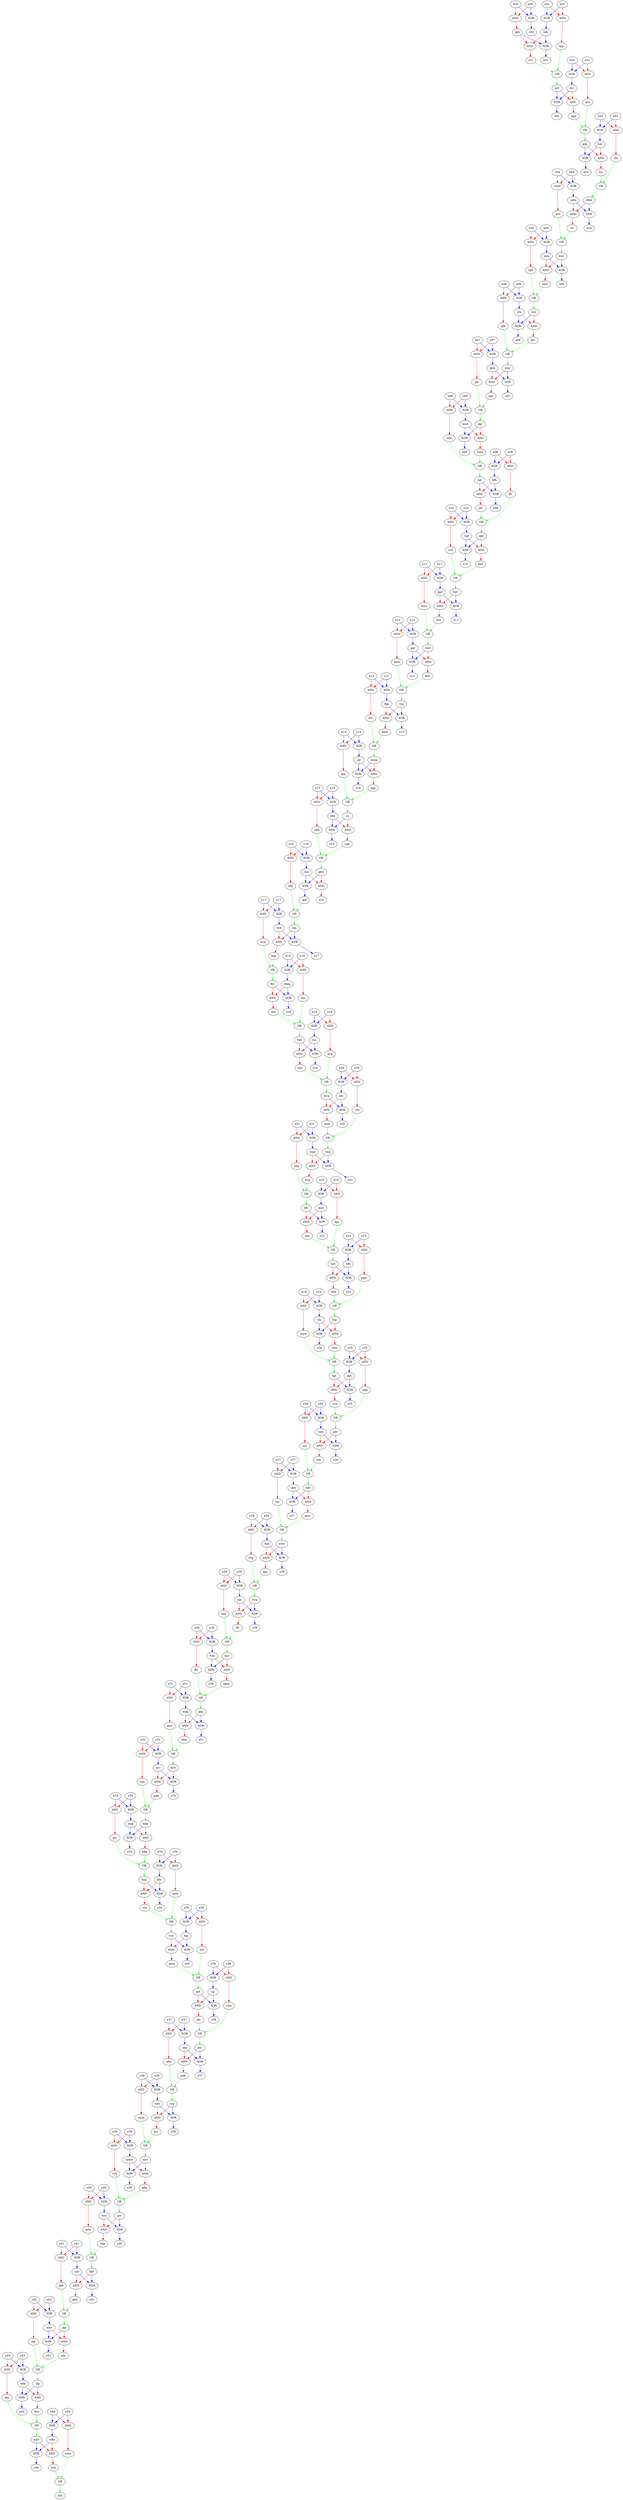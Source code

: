 digraph LogicGates {
"AND_krw" [label="AND"];
"ndk" -> "AND_krw" [color=red];
"jfg" -> "AND_krw" [color=red];
"AND_krw" -> "krw" [color=red];
"XOR_kfw" [label="XOR"];
"y15" -> "XOR_kfw" [color=blue];
"x15" -> "XOR_kfw" [color=blue];
"XOR_kfw" -> "kfw" [color=blue];
"OR_kht" [label="OR"];
"mtq" -> "OR_kht" [color=green];
"vkp" -> "OR_kht" [color=green];
"OR_kht" -> "kht" [color=green];
"XOR_z42" [label="XOR"];
"wmr" -> "XOR_z42" [color=blue];
"jkp" -> "XOR_z42" [color=blue];
"XOR_z42" -> "z42" [color=blue];
"XOR_jqt" [label="XOR"];
"x14" -> "XOR_jqt" [color=blue];
"y14" -> "XOR_jqt" [color=blue];
"XOR_jqt" -> "jqt" [color=blue];
"XOR_z12" [label="XOR"];
"ggr" -> "XOR_z12" [color=blue];
"hnd" -> "XOR_z12" [color=blue];
"XOR_z12" -> "z12" [color=blue];
"XOR_mrn" [label="XOR"];
"y05" -> "XOR_mrn" [color=blue];
"x05" -> "XOR_mrn" [color=blue];
"XOR_mrn" -> "mrn" [color=blue];
"XOR_fgp" [label="XOR"];
"x13" -> "XOR_fgp" [color=blue];
"y13" -> "XOR_fgp" [color=blue];
"XOR_fgp" -> "fgp" [color=blue];
"OR_bwt" [label="OR"];
"psd" -> "OR_bwt" [color=green];
"vcd" -> "OR_bwt" [color=green];
"OR_bwt" -> "bwt" [color=green];
"AND_jbr" [label="AND"];
"cqv" -> "AND_jbr" [color=red];
"bfb" -> "AND_jbr" [color=red];
"AND_jbr" -> "jbr" [color=red];
"XOR_hmd" [label="XOR"];
"x08" -> "XOR_hmd" [color=blue];
"y08" -> "XOR_hmd" [color=blue];
"XOR_hmd" -> "hmd" [color=blue];
"AND_bnk" [label="AND"];
"sps" -> "AND_bnk" [color=red];
"hfh" -> "AND_bnk" [color=red];
"AND_bnk" -> "bnk" [color=red];
"OR_rwq" [label="OR"];
"htg" -> "OR_rwq" [color=green];
"gjq" -> "OR_rwq" [color=green];
"OR_rwq" -> "rwq" [color=green];
"OR_wmg" [label="OR"];
"ktt" -> "OR_wmg" [color=green];
"kmd" -> "OR_wmg" [color=green];
"OR_wmg" -> "wmg" [color=green];
"OR_kgr" [label="OR"];
"jks" -> "OR_kgr" [color=green];
"spt" -> "OR_kgr" [color=green];
"OR_kgr" -> "kgr" [color=green];
"XOR_cbw" [label="XOR"];
"y27" -> "XOR_cbw" [color=blue];
"x27" -> "XOR_cbw" [color=blue];
"XOR_cbw" -> "cbw" [color=blue];
"OR_ptp" [label="OR"];
"npq" -> "OR_ptp" [color=green];
"qvc" -> "OR_ptp" [color=green];
"OR_ptp" -> "ptp" [color=green];
"XOR_pdw" [label="XOR"];
"y04" -> "XOR_pdw" [color=blue];
"x04" -> "XOR_pdw" [color=blue];
"XOR_pdw" -> "pdw" [color=blue];
"XOR_stj" [label="XOR"];
"x24" -> "XOR_stj" [color=blue];
"y24" -> "XOR_stj" [color=blue];
"XOR_stj" -> "stj" [color=blue];
"AND_gkt" [label="AND"];
"y41" -> "AND_gkt" [color=red];
"x41" -> "AND_gkt" [color=red];
"AND_gkt" -> "gkt" [color=red];
"OR_gkw" [label="OR"];
"cgn" -> "OR_gkw" [color=green];
"nkh" -> "OR_gkw" [color=green];
"OR_gkw" -> "gkw" [color=green];
"AND_nnv" [label="AND"];
"vkh" -> "AND_nnv" [color=red];
"csn" -> "AND_nnv" [color=red];
"AND_nnv" -> "nnv" [color=red];
"AND_spq" [label="AND"];
"y21" -> "AND_spq" [color=red];
"x21" -> "AND_spq" [color=red];
"AND_spq" -> "spq" [color=red];
"AND_svv" [label="AND"];
"gtb" -> "AND_svv" [color=red];
"tdh" -> "AND_svv" [color=red];
"AND_svv" -> "svv" [color=red];
"AND_tfv" [label="AND"];
"x09" -> "AND_tfv" [color=red];
"y09" -> "AND_tfv" [color=red];
"AND_tfv" -> "tfv" [color=red];
"OR_sps" [label="OR"];
"hjn" -> "OR_sps" [color=green];
"hps" -> "OR_sps" [color=green];
"OR_sps" -> "sps" [color=green];
"AND_hkg" [label="AND"];
"msg" -> "AND_hkg" [color=red];
"hdq" -> "AND_hkg" [color=red];
"AND_hkg" -> "hkg" [color=red];
"AND_vmq" [label="AND"];
"hmd" -> "AND_vmq" [color=red];
"kgr" -> "AND_vmq" [color=red];
"AND_vmq" -> "vmq" [color=red];
"XOR_z38" [label="XOR"];
"crg" -> "XOR_z38" [color=blue];
"tms" -> "XOR_z38" [color=blue];
"XOR_z38" -> "z38" [color=blue];
"AND_hfq" [label="AND"];
"x16" -> "AND_hfq" [color=red];
"y16" -> "AND_hfq" [color=red];
"AND_hfq" -> "hfq" [color=red];
"AND_mbt" [label="AND"];
"x08" -> "AND_mbt" [color=red];
"y08" -> "AND_mbt" [color=red];
"AND_mbt" -> "mbt" [color=red];
"XOR_z04" [label="XOR"];
"dbm" -> "XOR_z04" [color=blue];
"pdw" -> "XOR_z04" [color=blue];
"XOR_z04" -> "z04" [color=blue];
"XOR_z43" [label="XOR"];
"ndk" -> "XOR_z43" [color=blue];
"jfg" -> "XOR_z43" [color=blue];
"XOR_z43" -> "z43" [color=blue];
"XOR_z09" [label="XOR"];
"bfb" -> "XOR_z09" [color=blue];
"cqv" -> "XOR_z09" [color=blue];
"XOR_z09" -> "z09" [color=blue];
"XOR_z40" [label="XOR"];
"wss" -> "XOR_z40" [color=blue];
"qrr" -> "XOR_z40" [color=blue];
"XOR_z40" -> "z40" [color=blue];
"AND_pjp" [label="AND"];
"wmg" -> "AND_pjp" [color=red];
"jqt" -> "AND_pjp" [color=red];
"AND_pjp" -> "pjp" [color=red];
"OR_wvg" [label="OR"];
"nnv" -> "OR_wvg" [color=green];
"pvp" -> "OR_wvg" [color=green];
"OR_wvg" -> "wvg" [color=green];
"AND_gdq" [label="AND"];
"mmw" -> "AND_gdq" [color=red];
"knv" -> "AND_gdq" [color=red];
"AND_gdq" -> "gdq" [color=red];
"OR_gbv" [label="OR"];
"vcp" -> "OR_gbv" [color=green];
"pgp" -> "OR_gbv" [color=green];
"OR_gbv" -> "gbv" [color=green];
"AND_wjn" [label="AND"];
"x32" -> "AND_wjn" [color=red];
"y32" -> "AND_wjn" [color=red];
"AND_wjn" -> "wjn" [color=red];
"XOR_z05" [label="XOR"];
"mrn" -> "XOR_z05" [color=blue];
"hwr" -> "XOR_z05" [color=blue];
"XOR_z05" -> "z05" [color=blue];
"XOR_cdc" [label="XOR"];
"y20" -> "XOR_cdc" [color=blue];
"x20" -> "XOR_cdc" [color=blue];
"XOR_cdc" -> "cdc" [color=blue];
"AND_nmr" [label="AND"];
"y31" -> "AND_nmr" [color=red];
"x31" -> "AND_nmr" [color=red];
"AND_nmr" -> "nmr" [color=red];
"XOR_z13" [label="XOR"];
"fgp" -> "XOR_z13" [color=blue];
"vjq" -> "XOR_z13" [color=blue];
"XOR_z13" -> "z13" [color=blue];
"XOR_z26" [label="XOR"];
"gbv" -> "XOR_z26" [color=blue];
"vms" -> "XOR_z26" [color=blue];
"XOR_z26" -> "z26" [color=blue];
"AND_wbc" [label="AND"];
"y37" -> "AND_wbc" [color=red];
"x37" -> "AND_wbc" [color=red];
"AND_wbc" -> "wbc" [color=red];
"AND_cph" [label="AND"];
"x29" -> "AND_cph" [color=red];
"y29" -> "AND_cph" [color=red];
"AND_cph" -> "cph" [color=red];
"XOR_dsh" [label="XOR"];
"y28" -> "XOR_dsh" [color=blue];
"x28" -> "XOR_dsh" [color=blue];
"XOR_dsh" -> "dsh" [color=blue];
"OR_fbc" [label="OR"];
"wvp" -> "OR_fbc" [color=green];
"bqt" -> "OR_fbc" [color=green];
"OR_fbc" -> "fbc" [color=green];
"XOR_csn" [label="XOR"];
"x19" -> "XOR_csn" [color=blue];
"y19" -> "XOR_csn" [color=blue];
"XOR_csn" -> "csn" [color=blue];
"OR_tgr" [label="OR"];
"vhm" -> "OR_tgr" [color=green];
"wwd" -> "OR_tgr" [color=green];
"OR_tgr" -> "tgr" [color=green];
"AND_kmd" [label="AND"];
"fgp" -> "AND_kmd" [color=red];
"vjq" -> "AND_kmd" [color=red];
"AND_kmd" -> "kmd" [color=red];
"OR_hwr" [label="OR"];
"wtv" -> "OR_hwr" [color=green];
"rtt" -> "OR_hwr" [color=green];
"OR_hwr" -> "hwr" [color=green];
"AND_pqw" [label="AND"];
"x23" -> "AND_pqw" [color=red];
"y23" -> "AND_pqw" [color=red];
"AND_pqw" -> "pqw" [color=red];
"AND_psd" [label="AND"];
"vgf" -> "AND_psd" [color=red];
"qkt" -> "AND_psd" [color=red];
"AND_psd" -> "psd" [color=red];
"AND_vcd" [label="AND"];
"y10" -> "AND_vcd" [color=red];
"x10" -> "AND_vcd" [color=red];
"AND_vcd" -> "vcd" [color=red];
"AND_jdg" [label="AND"];
"jkp" -> "AND_jdg" [color=red];
"wmr" -> "AND_jdg" [color=red];
"AND_jdg" -> "jdg" [color=red];
"XOR_fvm" [label="XOR"];
"x30" -> "XOR_fvm" [color=blue];
"y30" -> "XOR_fvm" [color=blue];
"XOR_fvm" -> "fvm" [color=blue];
"AND_npq" [label="AND"];
"prf" -> "AND_npq" [color=red];
"dvr" -> "AND_npq" [color=red];
"AND_npq" -> "npq" [color=red];
"AND_jks" [label="AND"];
"x07" -> "AND_jks" [color=red];
"y07" -> "AND_jks" [color=red];
"AND_jks" -> "jks" [color=red];
"AND_wtv" [label="AND"];
"y04" -> "AND_wtv" [color=red];
"x04" -> "AND_wtv" [color=red];
"AND_wtv" -> "wtv" [color=red];
"AND_cks" [label="AND"];
"dmq" -> "AND_cks" [color=red];
"fbc" -> "AND_cks" [color=red];
"AND_cks" -> "cks" [color=red];
"XOR_jvh" [label="XOR"];
"x06" -> "XOR_jvh" [color=blue];
"y06" -> "XOR_jvh" [color=blue];
"XOR_jvh" -> "jvh" [color=blue];
"AND_hpm" [label="AND"];
"fvm" -> "AND_hpm" [color=red];
"psc" -> "AND_hpm" [color=red];
"AND_hpm" -> "hpm" [color=red];
"AND_cgn" [label="AND"];
"crj" -> "AND_cgn" [color=red];
"kfw" -> "AND_cgn" [color=red];
"AND_cgn" -> "cgn" [color=red];
"OR_prf" [label="OR"];
"svv" -> "OR_prf" [color=green];
"vpp" -> "OR_prf" [color=green];
"OR_prf" -> "prf" [color=green];
"XOR_z00" [label="XOR"];
"x00" -> "XOR_z00" [color=blue];
"y00" -> "XOR_z00" [color=blue];
"XOR_z00" -> "z00" [color=blue];
"OR_bdv" [label="OR"];
"nss" -> "OR_bdv" [color=green];
"hst" -> "OR_bdv" [color=green];
"OR_bdv" -> "bdv" [color=green];
"OR_mhr" [label="OR"];
"qts" -> "OR_mhr" [color=green];
"qfk" -> "OR_mhr" [color=green];
"OR_mhr" -> "mhr" [color=green];
"AND_bqt" [label="AND"];
"cqs" -> "AND_bqt" [color=red];
"twk" -> "AND_bqt" [color=red];
"AND_bqt" -> "bqt" [color=red];
"AND_wjj" [label="AND"];
"y42" -> "AND_wjj" [color=red];
"x42" -> "AND_wjj" [color=red];
"AND_wjj" -> "wjj" [color=red];
"XOR_mmw" [label="XOR"];
"x39" -> "XOR_mmw" [color=blue];
"y39" -> "XOR_mmw" [color=blue];
"XOR_mmw" -> "mmw" [color=blue];
"OR_bcd" [label="OR"];
"nmr" -> "OR_bcd" [color=green];
"sbm" -> "OR_bcd" [color=green];
"OR_bcd" -> "bcd" [color=green];
"AND_pvp" [label="AND"];
"x19" -> "AND_pvp" [color=red];
"y19" -> "AND_pvp" [color=red];
"AND_pvp" -> "pvp" [color=red];
"AND_nkh" [label="AND"];
"x15" -> "AND_nkh" [color=red];
"y15" -> "AND_nkh" [color=red];
"AND_nkh" -> "nkh" [color=red];
"XOR_z28" [label="XOR"];
"dsh" -> "XOR_z28" [color=blue];
"wws" -> "XOR_z28" [color=blue];
"XOR_z28" -> "z28" [color=blue];
"AND_fcs" [label="AND"];
"tcb" -> "AND_fcs" [color=red];
"ptp" -> "AND_fcs" [color=red];
"AND_fcs" -> "fcs" [color=red];
"AND_nss" [label="AND"];
"y26" -> "AND_nss" [color=red];
"x26" -> "AND_nss" [color=red];
"AND_nss" -> "nss" [color=red];
"AND_vmm" [label="AND"];
"y38" -> "AND_vmm" [color=red];
"x38" -> "AND_vmm" [color=red];
"AND_vmm" -> "vmm" [color=red];
"OR_dnp" [label="OR"];
"pjr" -> "OR_dnp" [color=green];
"hkg" -> "OR_dnp" [color=green];
"OR_dnp" -> "dnp" [color=green];
"OR_psc" [label="OR"];
"ffr" -> "OR_psc" [color=green];
"cph" -> "OR_psc" [color=green];
"OR_psc" -> "psc" [color=green];
"OR_cqs" [label="OR"];
"qkf" -> "OR_cqs" [color=green];
"hfq" -> "OR_cqs" [color=green];
"OR_cqs" -> "cqs" [color=green];
"XOR_khr" [label="XOR"];
"x34" -> "XOR_khr" [color=blue];
"y34" -> "XOR_khr" [color=blue];
"XOR_khr" -> "khr" [color=blue];
"XOR_z19" [label="XOR"];
"vkh" -> "XOR_z19" [color=blue];
"csn" -> "XOR_z19" [color=blue];
"XOR_z19" -> "z19" [color=blue];
"AND_gmn" [label="AND"];
"cvn" -> "AND_gmn" [color=red];
"hqj" -> "AND_gmn" [color=red];
"AND_gmn" -> "gmn" [color=red];
"XOR_twk" [label="XOR"];
"y17" -> "XOR_twk" [color=blue];
"x17" -> "XOR_twk" [color=blue];
"XOR_twk" -> "twk" [color=blue];
"OR_jkp" [label="OR"];
"gkt" -> "OR_jkp" [color=green];
"pbd" -> "OR_jkp" [color=green];
"OR_jkp" -> "jkp" [color=green];
"XOR_jqn" [label="XOR"];
"x29" -> "XOR_jqn" [color=blue];
"y29" -> "XOR_jqn" [color=blue];
"XOR_jqn" -> "jqn" [color=blue];
"XOR_z23" [label="XOR"];
"hfh" -> "XOR_z23" [color=blue];
"sps" -> "XOR_z23" [color=blue];
"XOR_z23" -> "z23" [color=blue];
"OR_gct" [label="OR"];
"jrh" -> "OR_gct" [color=green];
"gmn" -> "OR_gct" [color=green];
"OR_gct" -> "gct" [color=green];
"XOR_dmq" [label="XOR"];
"x18" -> "XOR_dmq" [color=blue];
"y18" -> "XOR_dmq" [color=blue];
"XOR_dmq" -> "dmq" [color=blue];
"XOR_tdh" [label="XOR"];
"y01" -> "XOR_tdh" [color=blue];
"x01" -> "XOR_tdh" [color=blue];
"XOR_tdh" -> "tdh" [color=blue];
"XOR_cmc" [label="XOR"];
"x16" -> "XOR_cmc" [color=blue];
"y16" -> "XOR_cmc" [color=blue];
"XOR_cmc" -> "cmc" [color=blue];
"OR_bss" [label="OR"];
"vpb" -> "OR_bss" [color=green];
"nnd" -> "OR_bss" [color=green];
"OR_bss" -> "bss" [color=green];
"AND_jkc" [label="AND"];
"gct" -> "AND_jkc" [color=red];
"vjj" -> "AND_jkc" [color=red];
"AND_jkc" -> "jkc" [color=red];
"XOR_z18" [label="XOR"];
"fbc" -> "XOR_z18" [color=blue];
"dmq" -> "XOR_z18" [color=blue];
"XOR_z18" -> "z18" [color=blue];
"AND_rsn" [label="AND"];
"khr" -> "AND_rsn" [color=red];
"dnp" -> "AND_rsn" [color=red];
"AND_rsn" -> "rsn" [color=red];
"XOR_z20" [label="XOR"];
"wvg" -> "XOR_z20" [color=blue];
"cdc" -> "XOR_z20" [color=blue];
"XOR_z20" -> "z20" [color=blue];
"AND_knh" [label="AND"];
"ggr" -> "AND_knh" [color=red];
"hnd" -> "AND_knh" [color=red];
"AND_knh" -> "knh" [color=red];
"OR_vjq" [label="OR"];
"kwb" -> "OR_vjq" [color=green];
"knh" -> "OR_vjq" [color=green];
"OR_vjq" -> "vjq" [color=green];
"AND_jrh" [label="AND"];
"y35" -> "AND_jrh" [color=red];
"x35" -> "AND_jrh" [color=red];
"AND_jrh" -> "jrh" [color=red];
"OR_crj" [label="OR"];
"djq" -> "OR_crj" [color=green];
"pjp" -> "OR_crj" [color=green];
"OR_crj" -> "crj" [color=green];
"AND_sbm" [label="AND"];
"wqq" -> "AND_sbm" [color=red];
"gkk" -> "AND_sbm" [color=red];
"AND_sbm" -> "sbm" [color=red];
"AND_vpb" [label="AND"];
"y05" -> "AND_vpb" [color=red];
"x05" -> "AND_vpb" [color=red];
"AND_vpb" -> "vpb" [color=red];
"XOR_hfh" [label="XOR"];
"y23" -> "XOR_hfh" [color=blue];
"x23" -> "XOR_hfh" [color=blue];
"XOR_hfh" -> "hfh" [color=blue];
"XOR_z29" [label="XOR"];
"rwq" -> "XOR_z29" [color=blue];
"jqn" -> "XOR_z29" [color=blue];
"XOR_z29" -> "z29" [color=blue];
"XOR_wpp" [label="XOR"];
"y21" -> "XOR_wpp" [color=blue];
"x21" -> "XOR_wpp" [color=blue];
"XOR_wpp" -> "wpp" [color=blue];
"AND_mtq" [label="AND"];
"y40" -> "AND_mtq" [color=red];
"x40" -> "AND_mtq" [color=red];
"AND_mtq" -> "mtq" [color=red];
"AND_pjr" [label="AND"];
"x33" -> "AND_pjr" [color=red];
"y33" -> "AND_pjr" [color=red];
"AND_pjr" -> "pjr" [color=red];
"AND_pgh" [label="AND"];
"nvv" -> "AND_pgh" [color=red];
"bcd" -> "AND_pgh" [color=red];
"AND_pgh" -> "pgh" [color=red];
"AND_wvp" [label="AND"];
"y17" -> "AND_wvp" [color=red];
"x17" -> "AND_wvp" [color=red];
"AND_wvp" -> "wvp" [color=red];
"XOR_tcb" [label="XOR"];
"y03" -> "XOR_tcb" [color=blue];
"x03" -> "XOR_tcb" [color=blue];
"XOR_tcb" -> "tcb" [color=blue];
"XOR_qkf" [label="XOR"];
"gkw" -> "XOR_qkf" [color=blue];
"cmc" -> "XOR_qkf" [color=blue];
"XOR_qkf" -> "qkf" [color=blue];
"AND_htg" [label="AND"];
"x28" -> "AND_htg" [color=red];
"y28" -> "AND_htg" [color=red];
"AND_htg" -> "htg" [color=red];
"OR_ptr" [label="OR"];
"vtm" -> "OR_ptr" [color=green];
"jkc" -> "OR_ptr" [color=green];
"OR_ptr" -> "ptr" [color=green];
"XOR_z35" [label="XOR"];
"cvn" -> "XOR_z35" [color=blue];
"hqj" -> "XOR_z35" [color=blue];
"XOR_z35" -> "z35" [color=blue];
"AND_ktt" [label="AND"];
"y13" -> "AND_ktt" [color=red];
"x13" -> "AND_ktt" [color=red];
"AND_ktt" -> "ktt" [color=red];
"OR_hnd" [label="OR"];
"hmn" -> "OR_hnd" [color=green];
"hcv" -> "OR_hnd" [color=green];
"OR_hnd" -> "hnd" [color=green];
"XOR_z41" [label="XOR"];
"kht" -> "XOR_z41" [color=blue];
"sdc" -> "XOR_z41" [color=blue];
"XOR_z41" -> "z41" [color=blue];
"XOR_nvv" [label="XOR"];
"y32" -> "XOR_nvv" [color=blue];
"x32" -> "XOR_nvv" [color=blue];
"XOR_nvv" -> "nvv" [color=blue];
"XOR_vgf" [label="XOR"];
"x10" -> "XOR_vgf" [color=blue];
"y10" -> "XOR_vgf" [color=blue];
"XOR_vgf" -> "vgf" [color=blue];
"XOR_z03" [label="XOR"];
"tcb" -> "XOR_z03" [color=blue];
"ptp" -> "XOR_z03" [color=blue];
"XOR_z03" -> "z03" [color=blue];
"XOR_z08" [label="XOR"];
"kgr" -> "XOR_z08" [color=blue];
"hmd" -> "XOR_z08" [color=blue];
"XOR_z08" -> "z08" [color=blue];
"OR_vkh" [label="OR"];
"sbc" -> "OR_vkh" [color=green];
"cks" -> "OR_vkh" [color=green];
"OR_vkh" -> "vkh" [color=green];
"AND_hps" [label="AND"];
"x22" -> "AND_hps" [color=red];
"y22" -> "AND_hps" [color=red];
"AND_hps" -> "hps" [color=red];
"XOR_z25" [label="XOR"];
"skh" -> "XOR_z25" [color=blue];
"tgr" -> "XOR_z25" [color=blue];
"XOR_z25" -> "z25" [color=blue];
"XOR_dvr" [label="XOR"];
"x02" -> "XOR_dvr" [color=blue];
"y02" -> "XOR_dvr" [color=blue];
"XOR_dvr" -> "dvr" [color=blue];
"OR_dbm" [label="OR"];
"rfn" -> "OR_dbm" [color=green];
"fcs" -> "OR_dbm" [color=green];
"OR_dbm" -> "dbm" [color=green];
"OR_gkk" [label="OR"];
"fkr" -> "OR_gkk" [color=green];
"hpm" -> "OR_gkk" [color=green];
"OR_gkk" -> "gkk" [color=green];
"XOR_z02" [label="XOR"];
"prf" -> "XOR_z02" [color=blue];
"dvr" -> "XOR_z02" [color=blue];
"XOR_z02" -> "z02" [color=blue];
"OR_hdq" [label="OR"];
"wjn" -> "OR_hdq" [color=green];
"pgh" -> "OR_hdq" [color=green];
"OR_hdq" -> "hdq" [color=green];
"XOR_skh" [label="XOR"];
"x25" -> "XOR_skh" [color=blue];
"y25" -> "XOR_skh" [color=blue];
"XOR_skh" -> "skh" [color=blue];
"XOR_ggr" [label="XOR"];
"x12" -> "XOR_ggr" [color=blue];
"y12" -> "XOR_ggr" [color=blue];
"XOR_ggr" -> "ggr" [color=blue];
"AND_gjq" [label="AND"];
"wws" -> "AND_gjq" [color=red];
"dsh" -> "AND_gjq" [color=red];
"AND_gjq" -> "gjq" [color=red];
"AND_hst" [label="AND"];
"vms" -> "AND_hst" [color=red];
"gbv" -> "AND_hst" [color=red];
"AND_hst" -> "hst" [color=red];
"OR_cvn" [label="OR"];
"qwb" -> "OR_cvn" [color=green];
"rsn" -> "OR_cvn" [color=green];
"OR_cvn" -> "cvn" [color=green];
"XOR_sdc" [label="XOR"];
"y41" -> "XOR_sdc" [color=blue];
"x41" -> "XOR_sdc" [color=blue];
"XOR_sdc" -> "sdc" [color=blue];
"OR_mhv" [label="OR"];
"ksj" -> "OR_mhv" [color=green];
"krw" -> "OR_mhv" [color=green];
"OR_mhv" -> "mhv" [color=green];
"AND_bvg" [label="AND"];
"twq" -> "AND_bvg" [color=red];
"wpp" -> "AND_bvg" [color=red];
"AND_bvg" -> "bvg" [color=red];
"AND_fkr" [label="AND"];
"x30" -> "AND_fkr" [color=red];
"y30" -> "AND_fkr" [color=red];
"AND_fkr" -> "fkr" [color=red];
"XOR_z31" [label="XOR"];
"gkk" -> "XOR_z31" [color=blue];
"wqq" -> "XOR_z31" [color=blue];
"XOR_z31" -> "z31" [color=blue];
"XOR_z21" [label="XOR"];
"wpp" -> "XOR_z21" [color=blue];
"twq" -> "XOR_z21" [color=blue];
"XOR_z21" -> "z21" [color=blue];
"AND_hrr" [label="AND"];
"crg" -> "AND_hrr" [color=red];
"tms" -> "AND_hrr" [color=red];
"AND_hrr" -> "hrr" [color=red];
"AND_sbc" [label="AND"];
"x18" -> "AND_sbc" [color=red];
"y18" -> "AND_sbc" [color=red];
"AND_sbc" -> "sbc" [color=red];
"OR_knv" [label="OR"];
"vmm" -> "OR_knv" [color=green];
"hrr" -> "OR_knv" [color=green];
"OR_knv" -> "knv" [color=green];
"XOR_z39" [label="XOR"];
"knv" -> "XOR_z39" [color=blue];
"mmw" -> "XOR_z39" [color=blue];
"XOR_z39" -> "z39" [color=blue];
"AND_qts" [label="AND"];
"jvh" -> "AND_qts" [color=red];
"bss" -> "AND_qts" [color=red];
"AND_qts" -> "qts" [color=red];
"XOR_z14" [label="XOR"];
"wmg" -> "XOR_z14" [color=blue];
"jqt" -> "XOR_z14" [color=blue];
"XOR_z14" -> "z14" [color=blue];
"XOR_z06" [label="XOR"];
"jvh" -> "XOR_z06" [color=blue];
"bss" -> "XOR_z06" [color=blue];
"XOR_z06" -> "z06" [color=blue];
"XOR_z01" [label="XOR"];
"tdh" -> "XOR_z01" [color=blue];
"gtb" -> "XOR_z01" [color=blue];
"XOR_z01" -> "z01" [color=blue];
"XOR_gpc" [label="XOR"];
"y11" -> "XOR_gpc" [color=blue];
"x11" -> "XOR_gpc" [color=blue];
"XOR_gpc" -> "gpc" [color=blue];
"XOR_hqj" [label="XOR"];
"y35" -> "XOR_hqj" [color=blue];
"x35" -> "XOR_hqj" [color=blue];
"XOR_hqj" -> "hqj" [color=blue];
"AND_qwb" [label="AND"];
"y34" -> "AND_qwb" [color=red];
"x34" -> "AND_qwb" [color=red];
"AND_qwb" -> "qwb" [color=red];
"AND_wwd" [label="AND"];
"x24" -> "AND_wwd" [color=red];
"y24" -> "AND_wwd" [color=red];
"AND_wwd" -> "wwd" [color=red];
"XOR_ndk" [label="XOR"];
"x43" -> "XOR_ndk" [color=blue];
"y43" -> "XOR_ndk" [color=blue];
"XOR_ndk" -> "ndk" [color=blue];
"XOR_z11" [label="XOR"];
"bwt" -> "XOR_z11" [color=blue];
"gpc" -> "XOR_z11" [color=blue];
"XOR_z11" -> "z11" [color=blue];
"XOR_z27" [label="XOR"];
"cbw" -> "XOR_z27" [color=blue];
"bdv" -> "XOR_z27" [color=blue];
"XOR_z27" -> "z27" [color=blue];
"XOR_z17" [label="XOR"];
"cqs" -> "XOR_z17" [color=blue];
"twk" -> "XOR_z17" [color=blue];
"XOR_z17" -> "z17" [color=blue];
"XOR_tms" [label="XOR"];
"y38" -> "XOR_tms" [color=blue];
"x38" -> "XOR_tms" [color=blue];
"XOR_tms" -> "tms" [color=blue];
"XOR_wmr" [label="XOR"];
"y42" -> "XOR_wmr" [color=blue];
"x42" -> "XOR_wmr" [color=blue];
"XOR_wmr" -> "wmr" [color=blue];
"XOR_z44" [label="XOR"];
"wkb" -> "XOR_z44" [color=blue];
"mhv" -> "XOR_z44" [color=blue];
"XOR_z44" -> "z44" [color=blue];
"XOR_wss" [label="XOR"];
"x40" -> "XOR_wss" [color=blue];
"y40" -> "XOR_wss" [color=blue];
"XOR_wss" -> "wss" [color=blue];
"AND_hjn" [label="AND"];
"kfc" -> "AND_hjn" [color=red];
"mpc" -> "AND_hjn" [color=red];
"AND_hjn" -> "hjn" [color=red];
"AND_kwb" [label="AND"];
"x12" -> "AND_kwb" [color=red];
"y12" -> "AND_kwb" [color=red];
"AND_kwb" -> "kwb" [color=red];
"AND_hmn" [label="AND"];
"x11" -> "AND_hmn" [color=red];
"y11" -> "AND_hmn" [color=red];
"AND_hmn" -> "hmn" [color=red];
"AND_pgp" [label="AND"];
"y25" -> "AND_pgp" [color=red];
"x25" -> "AND_pgp" [color=red];
"AND_pgp" -> "pgp" [color=red];
"AND_gmc" [label="AND"];
"cbw" -> "AND_gmc" [color=red];
"bdv" -> "AND_gmc" [color=red];
"AND_gmc" -> "gmc" [color=red];
"AND_phk" [label="AND"];
"ptr" -> "AND_phk" [color=red];
"cpq" -> "AND_phk" [color=red];
"AND_phk" -> "phk" [color=red];
"AND_vhm" [label="AND"];
"ttg" -> "AND_vhm" [color=red];
"stj" -> "AND_vhm" [color=red];
"AND_vhm" -> "vhm" [color=red];
"AND_vkp" [label="AND"];
"wss" -> "AND_vkp" [color=red];
"qrr" -> "AND_vkp" [color=red];
"AND_vkp" -> "vkp" [color=red];
"XOR_z10" [label="XOR"];
"qkt" -> "XOR_z10" [color=blue];
"vgf" -> "XOR_z10" [color=blue];
"XOR_z10" -> "z10" [color=blue];
"XOR_wkb" [label="XOR"];
"x44" -> "XOR_wkb" [color=blue];
"y44" -> "XOR_wkb" [color=blue];
"XOR_wkb" -> "wkb" [color=blue];
"AND_qfk" [label="AND"];
"x06" -> "AND_qfk" [color=red];
"y06" -> "AND_qfk" [color=red];
"AND_qfk" -> "qfk" [color=red];
"AND_ffr" [label="AND"];
"jqn" -> "AND_ffr" [color=red];
"rwq" -> "AND_ffr" [color=red];
"AND_ffr" -> "ffr" [color=red];
"XOR_z33" [label="XOR"];
"msg" -> "XOR_z33" [color=blue];
"hdq" -> "XOR_z33" [color=blue];
"XOR_z33" -> "z33" [color=blue];
"OR_wws" [label="OR"];
"gmc" -> "OR_wws" [color=green];
"tnc" -> "OR_wws" [color=green];
"OR_wws" -> "wws" [color=green];
"AND_hcv" [label="AND"];
"gpc" -> "AND_hcv" [color=red];
"bwt" -> "AND_hcv" [color=red];
"AND_hcv" -> "hcv" [color=red];
"XOR_z07" [label="XOR"];
"mhr" -> "XOR_z07" [color=blue];
"qbw" -> "XOR_z07" [color=blue];
"XOR_z07" -> "z07" [color=blue];
"XOR_z30" [label="XOR"];
"fvm" -> "XOR_z30" [color=blue];
"psc" -> "XOR_z30" [color=blue];
"XOR_z30" -> "z30" [color=blue];
"XOR_z37" [label="XOR"];
"ptr" -> "XOR_z37" [color=blue];
"cpq" -> "XOR_z37" [color=blue];
"XOR_z37" -> "z37" [color=blue];
"XOR_msg" [label="XOR"];
"x33" -> "XOR_msg" [color=blue];
"y33" -> "XOR_msg" [color=blue];
"XOR_msg" -> "msg" [color=blue];
"XOR_bfb" [label="XOR"];
"x09" -> "XOR_bfb" [color=blue];
"y09" -> "XOR_bfb" [color=blue];
"XOR_bfb" -> "bfb" [color=blue];
"OR_kfc" [label="OR"];
"spq" -> "OR_kfc" [color=green];
"bvg" -> "OR_kfc" [color=green];
"OR_kfc" -> "kfc" [color=green];
"XOR_z15" [label="XOR"];
"kfw" -> "XOR_z15" [color=blue];
"crj" -> "XOR_z15" [color=blue];
"XOR_z15" -> "z15" [color=blue];
"AND_rtt" [label="AND"];
"pdw" -> "AND_rtt" [color=red];
"dbm" -> "AND_rtt" [color=red];
"AND_rtt" -> "rtt" [color=red];
"AND_nnd" [label="AND"];
"mrn" -> "AND_nnd" [color=red];
"hwr" -> "AND_nnd" [color=red];
"AND_nnd" -> "nnd" [color=red];
"AND_tnc" [label="AND"];
"y27" -> "AND_tnc" [color=red];
"x27" -> "AND_tnc" [color=red];
"AND_tnc" -> "tnc" [color=red];
"AND_djq" [label="AND"];
"x14" -> "AND_djq" [color=red];
"y14" -> "AND_djq" [color=red];
"AND_djq" -> "djq" [color=red];
"AND_gtb" [label="AND"];
"x00" -> "AND_gtb" [color=red];
"y00" -> "AND_gtb" [color=red];
"AND_gtb" -> "gtb" [color=red];
"OR_crg" [label="OR"];
"wbc" -> "OR_crg" [color=green];
"phk" -> "OR_crg" [color=green];
"OR_crg" -> "crg" [color=green];
"AND_qwk" [label="AND"];
"wvg" -> "AND_qwk" [color=red];
"cdc" -> "AND_qwk" [color=red];
"AND_qwk" -> "qwk" [color=red];
"XOR_z36" [label="XOR"];
"gct" -> "XOR_z36" [color=blue];
"vjj" -> "XOR_z36" [color=blue];
"XOR_z36" -> "z36" [color=blue];
"AND_qvc" [label="AND"];
"x02" -> "AND_qvc" [color=red];
"y02" -> "AND_qvc" [color=red];
"AND_qvc" -> "qvc" [color=red];
"XOR_z32" [label="XOR"];
"bcd" -> "XOR_z32" [color=blue];
"nvv" -> "XOR_z32" [color=blue];
"XOR_z32" -> "z32" [color=blue];
"XOR_vms" [label="XOR"];
"x26" -> "XOR_vms" [color=blue];
"y26" -> "XOR_vms" [color=blue];
"XOR_vms" -> "vms" [color=blue];
"AND_z16" [label="AND"];
"gkw" -> "AND_z16" [color=red];
"cmc" -> "AND_z16" [color=red];
"AND_z16" -> "z16" [color=red];
"XOR_z34" [label="XOR"];
"khr" -> "XOR_z34" [color=blue];
"dnp" -> "XOR_z34" [color=blue];
"XOR_z34" -> "z34" [color=blue];
"AND_nfd" [label="AND"];
"y20" -> "AND_nfd" [color=red];
"x20" -> "AND_nfd" [color=red];
"AND_nfd" -> "nfd" [color=red];
"XOR_z24" [label="XOR"];
"ttg" -> "XOR_z24" [color=blue];
"stj" -> "XOR_z24" [color=blue];
"XOR_z24" -> "z24" [color=blue];
"XOR_vjj" [label="XOR"];
"y36" -> "XOR_vjj" [color=blue];
"x36" -> "XOR_vjj" [color=blue];
"XOR_vjj" -> "vjj" [color=blue];
"AND_vvb" [label="AND"];
"y39" -> "AND_vvb" [color=red];
"x39" -> "AND_vvb" [color=red];
"AND_vvb" -> "vvb" [color=red];
"AND_rfn" [label="AND"];
"y03" -> "AND_rfn" [color=red];
"x03" -> "AND_rfn" [color=red];
"AND_rfn" -> "rfn" [color=red];
"AND_vtm" [label="AND"];
"y36" -> "AND_vtm" [color=red];
"x36" -> "AND_vtm" [color=red];
"AND_vtm" -> "vtm" [color=red];
"AND_spt" [label="AND"];
"qbw" -> "AND_spt" [color=red];
"mhr" -> "AND_spt" [color=red];
"AND_spt" -> "spt" [color=red];
"OR_cqv" [label="OR"];
"mbt" -> "OR_cqv" [color=green];
"vmq" -> "OR_cqv" [color=green];
"OR_cqv" -> "cqv" [color=green];
"AND_hsh" [label="AND"];
"wkb" -> "AND_hsh" [color=red];
"mhv" -> "AND_hsh" [color=red];
"AND_hsh" -> "hsh" [color=red];
"XOR_z22" [label="XOR"];
"mpc" -> "XOR_z22" [color=blue];
"kfc" -> "XOR_z22" [color=blue];
"XOR_z22" -> "z22" [color=blue];
"OR_jfg" [label="OR"];
"wjj" -> "OR_jfg" [color=green];
"jdg" -> "OR_jfg" [color=green];
"OR_jfg" -> "jfg" [color=green];
"OR_ttg" [label="OR"];
"bnk" -> "OR_ttg" [color=green];
"pqw" -> "OR_ttg" [color=green];
"OR_ttg" -> "ttg" [color=green];
"XOR_qbw" [label="XOR"];
"x07" -> "XOR_qbw" [color=blue];
"y07" -> "XOR_qbw" [color=blue];
"XOR_qbw" -> "qbw" [color=blue];
"AND_ksj" [label="AND"];
"x43" -> "AND_ksj" [color=red];
"y43" -> "AND_ksj" [color=red];
"AND_ksj" -> "ksj" [color=red];
"AND_pbd" [label="AND"];
"sdc" -> "AND_pbd" [color=red];
"kht" -> "AND_pbd" [color=red];
"AND_pbd" -> "pbd" [color=red];
"AND_vpp" [label="AND"];
"x01" -> "AND_vpp" [color=red];
"y01" -> "AND_vpp" [color=red];
"AND_vpp" -> "vpp" [color=red];
"XOR_mpc" [label="XOR"];
"y22" -> "XOR_mpc" [color=blue];
"x22" -> "XOR_mpc" [color=blue];
"XOR_mpc" -> "mpc" [color=blue];
"OR_qkt" [label="OR"];
"jbr" -> "OR_qkt" [color=green];
"tfv" -> "OR_qkt" [color=green];
"OR_qkt" -> "qkt" [color=green];
"OR_z45" [label="OR"];
"hsh" -> "OR_z45" [color=green];
"vww" -> "OR_z45" [color=green];
"OR_z45" -> "z45" [color=green];
"OR_qrr" [label="OR"];
"gdq" -> "OR_qrr" [color=green];
"vvb" -> "OR_qrr" [color=green];
"OR_qrr" -> "qrr" [color=green];
"XOR_wqq" [label="XOR"];
"x31" -> "XOR_wqq" [color=blue];
"y31" -> "XOR_wqq" [color=blue];
"XOR_wqq" -> "wqq" [color=blue];
"AND_vcp" [label="AND"];
"skh" -> "AND_vcp" [color=red];
"tgr" -> "AND_vcp" [color=red];
"AND_vcp" -> "vcp" [color=red];
"XOR_cpq" [label="XOR"];
"x37" -> "XOR_cpq" [color=blue];
"y37" -> "XOR_cpq" [color=blue];
"XOR_cpq" -> "cpq" [color=blue];
"AND_vww" [label="AND"];
"y44" -> "AND_vww" [color=red];
"x44" -> "AND_vww" [color=red];
"AND_vww" -> "vww" [color=red];
"OR_twq" [label="OR"];
"qwk" -> "OR_twq" [color=green];
"nfd" -> "OR_twq" [color=green];
"OR_twq" -> "twq" [color=green];
}
